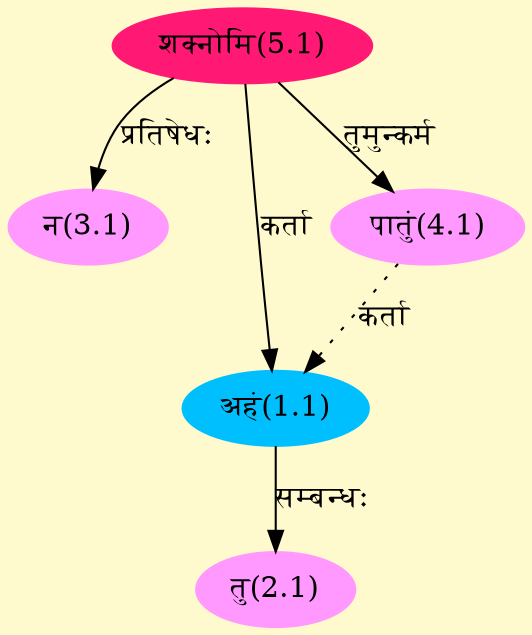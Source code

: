 digraph G{
rankdir=BT;
 compound=true;
 bgcolor="lemonchiffon1";
Node1_1 [style=filled, color="#00BFFF" label = "अहं(1.1)"]
Node5_1 [style=filled, color="#FF1975" label = "शक्नोमि(5.1)"]
Node4_1 [style=filled, color="#FF99FF" label = "पातुं(4.1)"]
Node2_1 [style=filled, color="#FF99FF" label = "तु(2.1)"]
Node3_1 [style=filled, color="#FF99FF" label = "न(3.1)"]
/* Start of Relations section */

Node1_1 -> Node5_1 [  label="कर्ता"  dir="back" ]
Node1_1 -> Node4_1 [ style=dotted label="कर्ता"  dir="back" ]
Node2_1 -> Node1_1 [  label="सम्बन्धः"  dir="back" ]
Node3_1 -> Node5_1 [  label="प्रतिषेधः"  dir="back" ]
Node4_1 -> Node5_1 [  label="तुमुन्कर्म"  dir="back" ]
}
